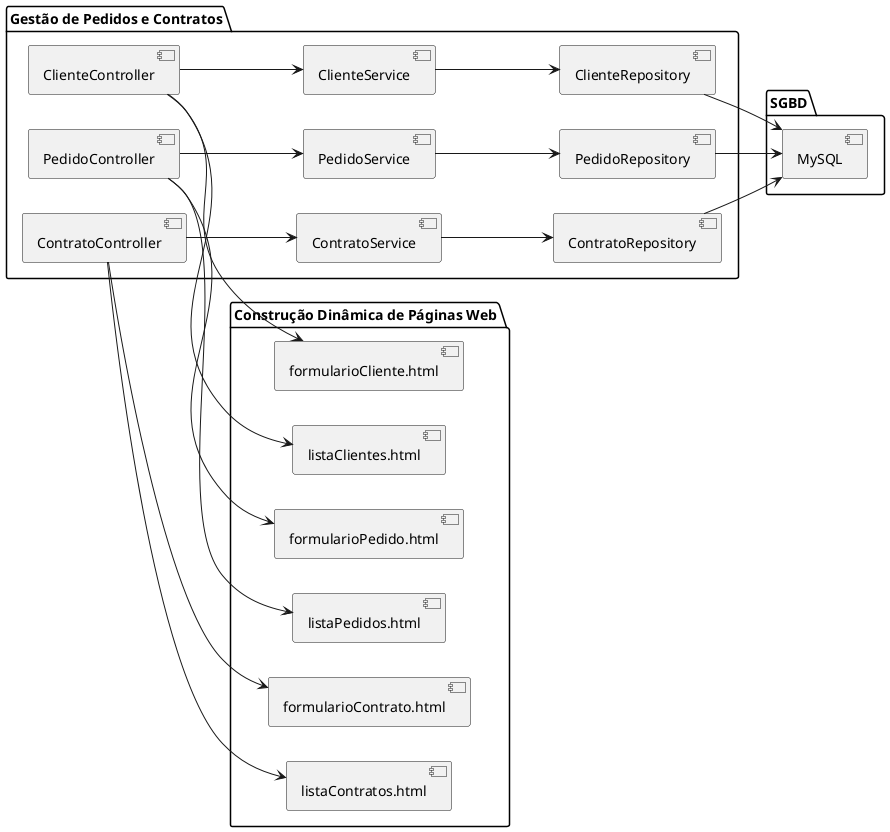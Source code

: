 @startuml

left to right direction
package "Gestão de Pedidos e Contratos" {
  [ClienteController]
  [PedidoController]
  [ContratoController]
  [ClienteService]
  [PedidoService]
  [ContratoService]
  [ClienteRepository]
  [PedidoRepository]
  [ContratoRepository]

}

package "SGBD"{
  [MySQL]
 }

package "Construção Dinâmica de Páginas Web" {
  [formularioCliente.html]
  [listaClientes.html]
  [formularioPedido.html]
  [listaPedidos.html]
  [formularioContrato.html]
  [listaContratos.html]
}

[ClienteController] --> [ClienteService]
[PedidoController] --> [PedidoService]
[ContratoController] --> [ContratoService]

[ClienteService] --> [ClienteRepository]
[PedidoService] --> [PedidoRepository]
[ContratoService] --> [ContratoRepository]

[ClienteRepository] --> [MySQL]
[PedidoRepository] --> [MySQL]
[ContratoRepository] --> [MySQL]

[ClienteController] --> [formularioCliente.html]
[ClienteController] --> [listaClientes.html]
[PedidoController] --> [formularioPedido.html]
[PedidoController] --> [listaPedidos.html]
[ContratoController] --> [formularioContrato.html]
[ContratoController] --> [listaContratos.html]

@enduml
